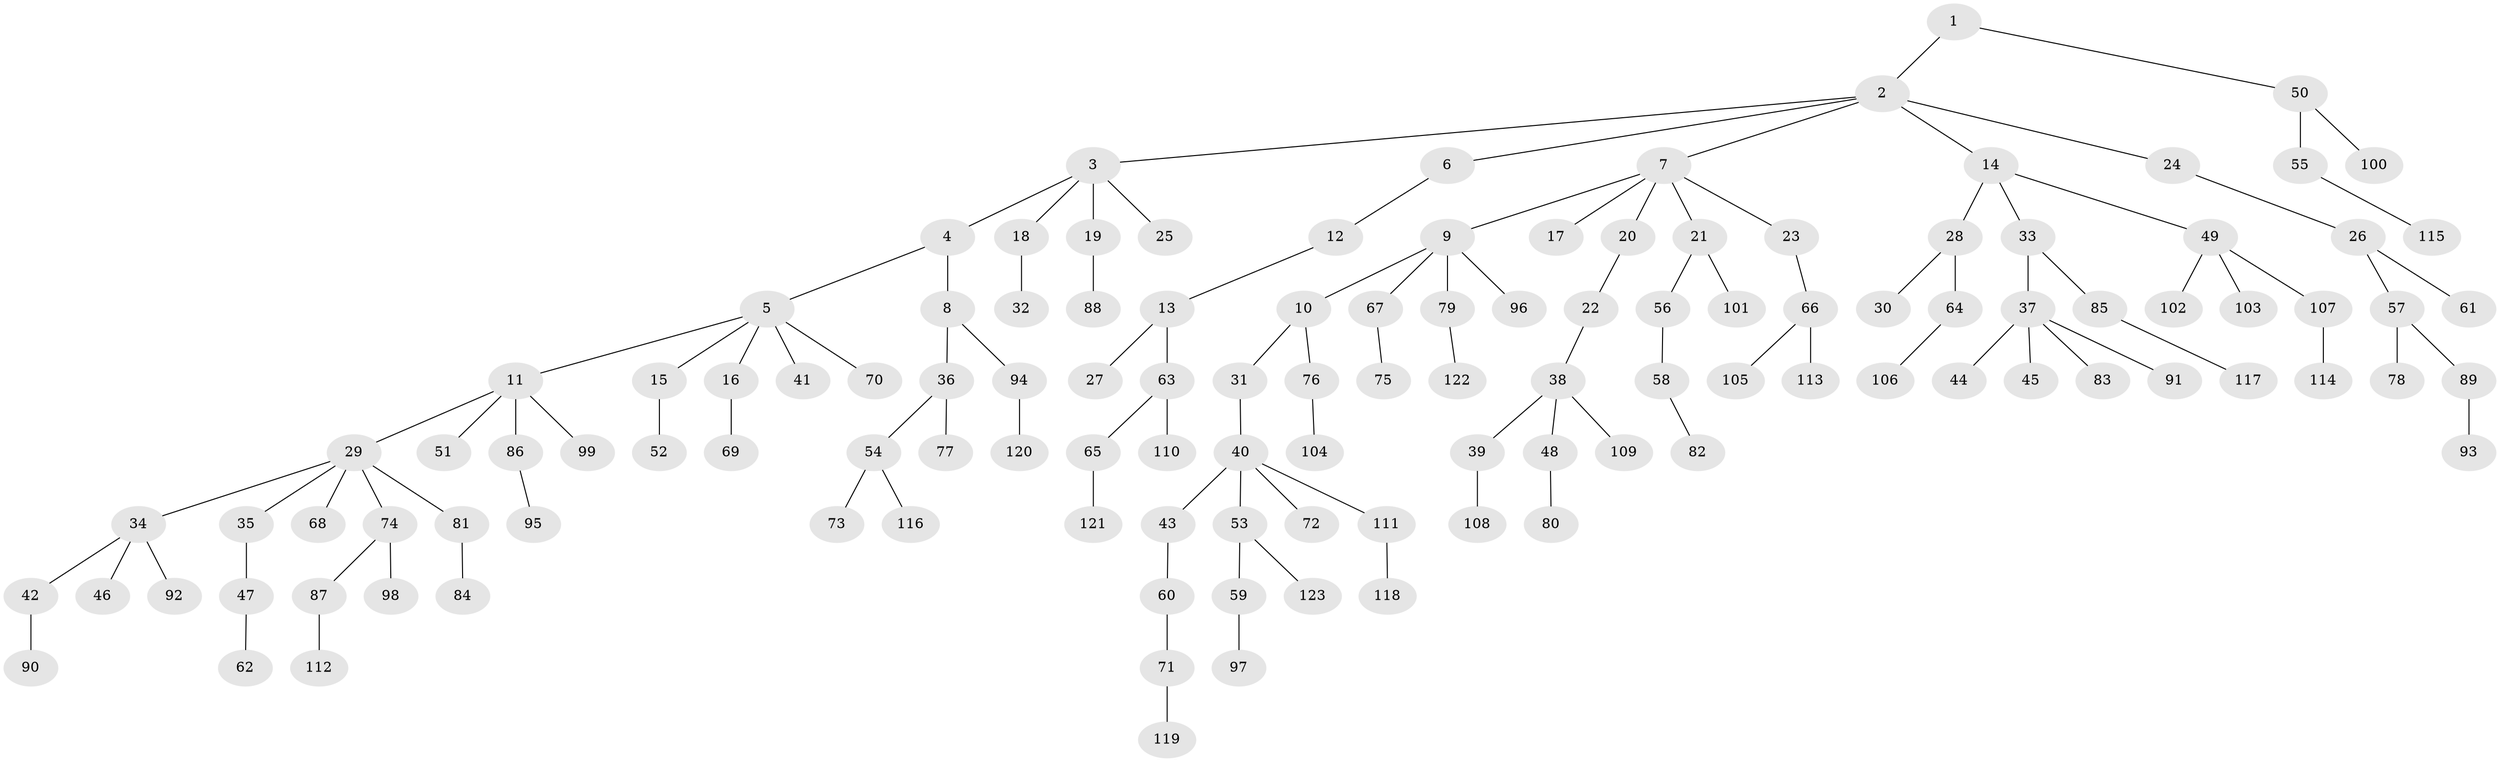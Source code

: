 // Generated by graph-tools (version 1.1) at 2025/50/03/09/25 03:50:22]
// undirected, 123 vertices, 122 edges
graph export_dot {
graph [start="1"]
  node [color=gray90,style=filled];
  1;
  2;
  3;
  4;
  5;
  6;
  7;
  8;
  9;
  10;
  11;
  12;
  13;
  14;
  15;
  16;
  17;
  18;
  19;
  20;
  21;
  22;
  23;
  24;
  25;
  26;
  27;
  28;
  29;
  30;
  31;
  32;
  33;
  34;
  35;
  36;
  37;
  38;
  39;
  40;
  41;
  42;
  43;
  44;
  45;
  46;
  47;
  48;
  49;
  50;
  51;
  52;
  53;
  54;
  55;
  56;
  57;
  58;
  59;
  60;
  61;
  62;
  63;
  64;
  65;
  66;
  67;
  68;
  69;
  70;
  71;
  72;
  73;
  74;
  75;
  76;
  77;
  78;
  79;
  80;
  81;
  82;
  83;
  84;
  85;
  86;
  87;
  88;
  89;
  90;
  91;
  92;
  93;
  94;
  95;
  96;
  97;
  98;
  99;
  100;
  101;
  102;
  103;
  104;
  105;
  106;
  107;
  108;
  109;
  110;
  111;
  112;
  113;
  114;
  115;
  116;
  117;
  118;
  119;
  120;
  121;
  122;
  123;
  1 -- 2;
  1 -- 50;
  2 -- 3;
  2 -- 6;
  2 -- 7;
  2 -- 14;
  2 -- 24;
  3 -- 4;
  3 -- 18;
  3 -- 19;
  3 -- 25;
  4 -- 5;
  4 -- 8;
  5 -- 11;
  5 -- 15;
  5 -- 16;
  5 -- 41;
  5 -- 70;
  6 -- 12;
  7 -- 9;
  7 -- 17;
  7 -- 20;
  7 -- 21;
  7 -- 23;
  8 -- 36;
  8 -- 94;
  9 -- 10;
  9 -- 67;
  9 -- 79;
  9 -- 96;
  10 -- 31;
  10 -- 76;
  11 -- 29;
  11 -- 51;
  11 -- 86;
  11 -- 99;
  12 -- 13;
  13 -- 27;
  13 -- 63;
  14 -- 28;
  14 -- 33;
  14 -- 49;
  15 -- 52;
  16 -- 69;
  18 -- 32;
  19 -- 88;
  20 -- 22;
  21 -- 56;
  21 -- 101;
  22 -- 38;
  23 -- 66;
  24 -- 26;
  26 -- 57;
  26 -- 61;
  28 -- 30;
  28 -- 64;
  29 -- 34;
  29 -- 35;
  29 -- 68;
  29 -- 74;
  29 -- 81;
  31 -- 40;
  33 -- 37;
  33 -- 85;
  34 -- 42;
  34 -- 46;
  34 -- 92;
  35 -- 47;
  36 -- 54;
  36 -- 77;
  37 -- 44;
  37 -- 45;
  37 -- 83;
  37 -- 91;
  38 -- 39;
  38 -- 48;
  38 -- 109;
  39 -- 108;
  40 -- 43;
  40 -- 53;
  40 -- 72;
  40 -- 111;
  42 -- 90;
  43 -- 60;
  47 -- 62;
  48 -- 80;
  49 -- 102;
  49 -- 103;
  49 -- 107;
  50 -- 55;
  50 -- 100;
  53 -- 59;
  53 -- 123;
  54 -- 73;
  54 -- 116;
  55 -- 115;
  56 -- 58;
  57 -- 78;
  57 -- 89;
  58 -- 82;
  59 -- 97;
  60 -- 71;
  63 -- 65;
  63 -- 110;
  64 -- 106;
  65 -- 121;
  66 -- 105;
  66 -- 113;
  67 -- 75;
  71 -- 119;
  74 -- 87;
  74 -- 98;
  76 -- 104;
  79 -- 122;
  81 -- 84;
  85 -- 117;
  86 -- 95;
  87 -- 112;
  89 -- 93;
  94 -- 120;
  107 -- 114;
  111 -- 118;
}
